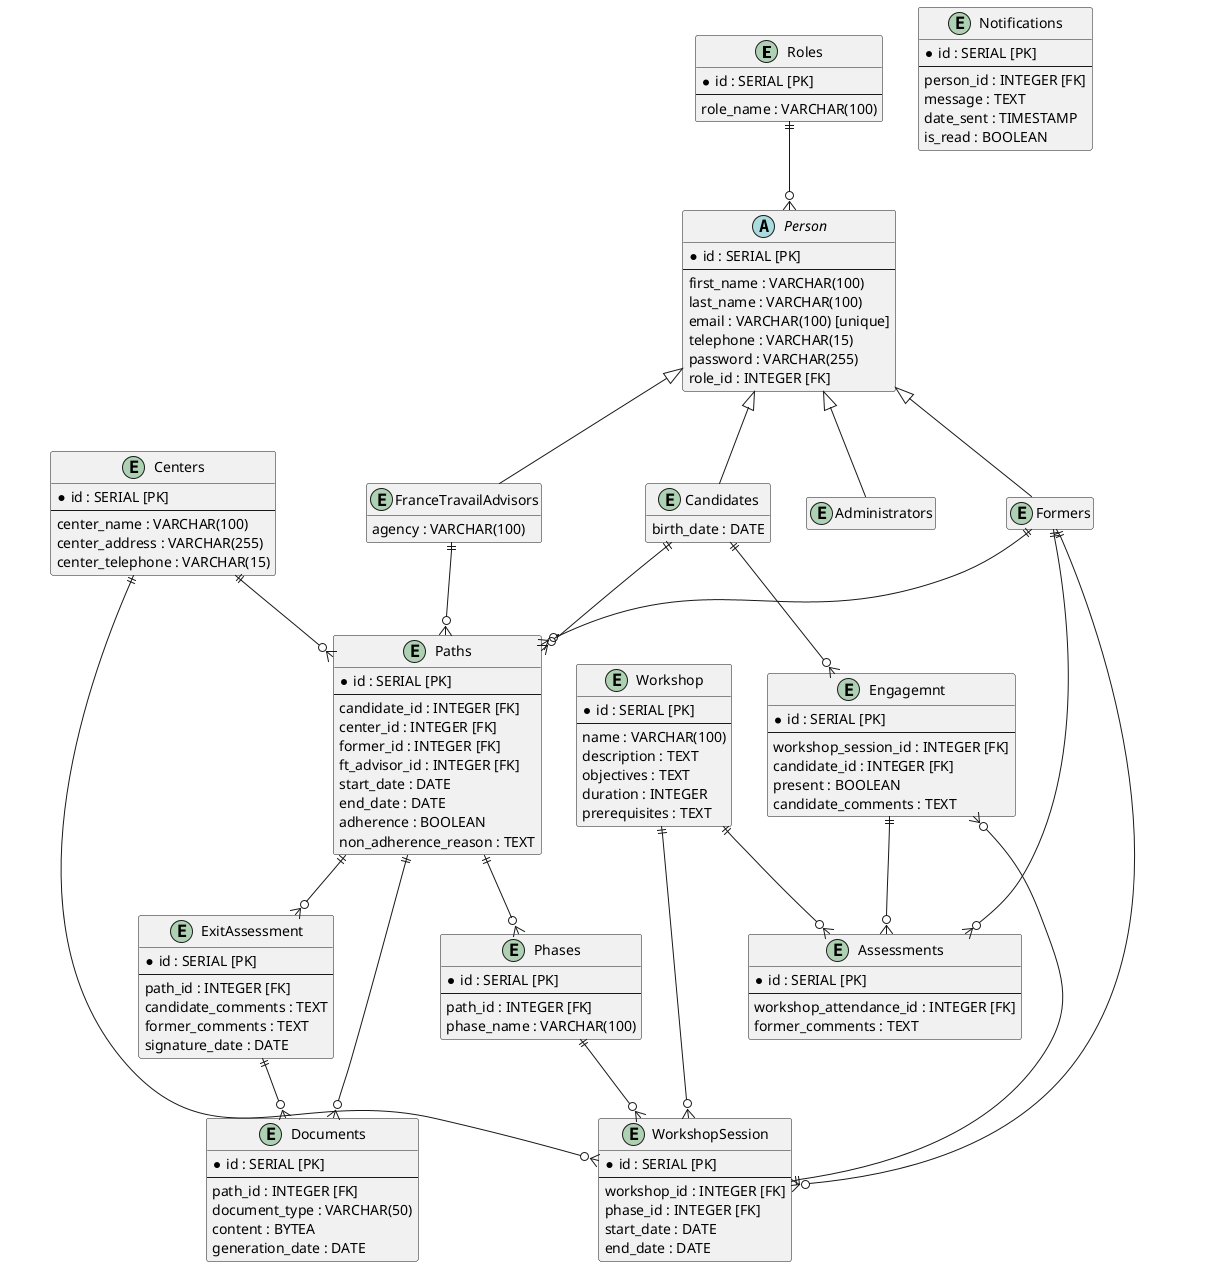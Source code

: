 @startuml
hide empty members

entity Roles {
    * id : SERIAL [PK]
    ---
    role_name : VARCHAR(100)
}

entity Centers {
    * id : SERIAL [PK]
    ---
    center_name : VARCHAR(100)
    center_address : VARCHAR(255)
    center_telephone : VARCHAR(15)
}

abstract class Person {
    * id : SERIAL [PK]
    ---
    first_name : VARCHAR(100)
    last_name : VARCHAR(100)
    email : VARCHAR(100) [unique]
    telephone : VARCHAR(15)
    password : VARCHAR(255)
    role_id : INTEGER [FK]
}

entity Candidates {
    birth_date : DATE
}

entity Formers {}

entity Administrators {}

entity FranceTravailAdvisors {
    agency : VARCHAR(100)
}

entity Paths {
    * id : SERIAL [PK]
    ---
    candidate_id : INTEGER [FK]
    center_id : INTEGER [FK]
    former_id : INTEGER [FK]
    ft_advisor_id : INTEGER [FK]
    start_date : DATE
    end_date : DATE
    adherence : BOOLEAN
    non_adherence_reason : TEXT
}

entity Phases {
    * id : SERIAL [PK]
    ---
    path_id : INTEGER [FK]
    phase_name : VARCHAR(100)
}

entity Workshop {
    * id : SERIAL [PK]
    ---
    name : VARCHAR(100)
    description : TEXT
    objectives : TEXT
    duration : INTEGER
    prerequisites : TEXT
}

entity WorkshopSession {
    * id : SERIAL [PK]
    ---
    workshop_id : INTEGER [FK]
    phase_id : INTEGER [FK]
    start_date : DATE
    end_date : DATE
}

entity Engagemnt {
    * id : SERIAL [PK]
    ---
    workshop_session_id : INTEGER [FK]
    candidate_id : INTEGER [FK]
    present : BOOLEAN
    candidate_comments : TEXT
}

entity Assessments {
    * id : SERIAL [PK]
    ---
    workshop_attendance_id : INTEGER [FK]
    former_comments : TEXT
}

entity ExitAssessment {
    * id : SERIAL [PK]
    ---
    path_id : INTEGER [FK]
    candidate_comments : TEXT
    former_comments : TEXT
    signature_date : DATE
}

entity Notifications {
    * id : SERIAL [PK]
    ---
    person_id : INTEGER [FK]
    message : TEXT
    date_sent : TIMESTAMP
    is_read : BOOLEAN
}

entity Documents {
    * id : SERIAL [PK]
    ---
    path_id : INTEGER [FK]
    document_type : VARCHAR(50)
    content : BYTEA
    generation_date : DATE
}

Person <|-- Candidates
Person <|-- Formers
Person <|-- Administrators
Person <|-- FranceTravailAdvisors

Roles ||--o{ Person
Centers ||--o{ Paths
Centers ||--o{ WorkshopSession
Candidates ||--o{ Paths
Candidates ||--o{ Engagemnt
Formers ||--o{ Paths
Formers ||--o{ WorkshopSession
Formers ||--o{ Assessments
FranceTravailAdvisors ||--o{ Paths
Paths ||--o{ Phases
Paths ||--o{ ExitAssessment
Paths ||--o{ Documents
Phases ||--o{ WorkshopSession
Workshop ||--o{ WorkshopSession
Engagemnt }o--|| WorkshopSession
Engagemnt ||--o{ Assessments
Workshop ||--o{ Assessments
ExitAssessment ||--o{ Documents
@enduml